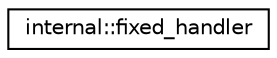 digraph "Иерархия классов. Графический вид."
{
  edge [fontname="Helvetica",fontsize="10",labelfontname="Helvetica",labelfontsize="10"];
  node [fontname="Helvetica",fontsize="10",shape=record];
  rankdir="LR";
  Node0 [label="internal::fixed_handler",height=0.2,width=0.4,color="black", fillcolor="white", style="filled",URL="$structinternal_1_1fixed__handler.html"];
}
